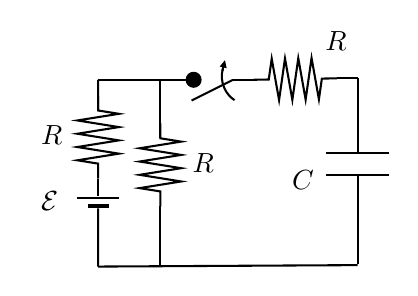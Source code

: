

\tikzset{every picture/.style={line width=0.75pt}} %set default line width to 0.75pt        

\begin{tikzpicture}[x=0.75pt,y=0.75pt,yscale=-1,xscale=1]
%uncomment if require: \path (0,132); %set diagram left start at 0, and has height of 132

%Straight Lines [id:da5284300597770297] 
\draw    (30,89) -- (30.01,117) ;
%Straight Lines [id:da8080845996289014] 
\draw    (30.01,27) -- (76.01,27) ;
\draw [shift={(76.01,27)}, rotate = 0] [color={rgb, 255:red, 0; green, 0; blue, 0 }  ][fill={rgb, 255:red, 0; green, 0; blue, 0 }  ][line width=0.75]      (0, 0) circle [x radius= 3.35, y radius= 3.35]   ;
%Shape: Resistor [id:dp8493153531836644] 
\draw   (105.01,27) -- (112.2,26.87) -- (113.63,16.85) -- (117.18,36.79) -- (120.03,16.74) -- (123.58,36.68) -- (126.43,16.62) -- (129.98,36.57) -- (132.83,16.51) -- (136.38,36.45) -- (137.8,26.43) -- (145,26.3) ;
%Straight Lines [id:da028128946391895893] 
\draw    (95.01,27) -- (105.01,27) ;
%Straight Lines [id:da2555058455454102] 
\draw    (145,26.3) -- (155,26.3) ;
%Straight Lines [id:da5102685415103501] 
\draw    (20.01,84) -- (40.01,84) ;
%Straight Lines [id:da10033414997314494] 
\draw [line width=1.5]    (25.01,88) -- (35.01,88) ;
%Straight Lines [id:da22873778711306847] 
\draw    (30.01,27) -- (30,41.8) ;
%Straight Lines [id:da6968782624598779] 
\draw    (95.01,27) -- (75.01,37) ;
%Shape: Arc [id:dp23370739223248438] 
\draw  [draw opacity=0] (95.72,36.82) .. controls (93.71,35.49) and (92.03,33.61) .. (90.92,31.27) .. controls (89.42,28.12) and (89.23,24.68) .. (90.12,21.57) -- (103.36,25.36) -- cycle ; \draw   (95.72,36.82) .. controls (93.71,35.49) and (92.03,33.61) .. (90.92,31.27) .. controls (89.42,28.12) and (89.23,24.68) .. (90.12,21.57) ;  
%Straight Lines [id:da8214617203806691] 
\draw    (90.39,20.48) -- (89.83,22.71) ;
\draw [shift={(91.12,17.57)}, rotate = 104] [fill={rgb, 255:red, 0; green, 0; blue, 0 }  ][line width=0.08]  [draw opacity=0] (3.57,-1.72) -- (0,0) -- (3.57,1.72) -- cycle    ;
%Straight Lines [id:da5970328381667953] 
\draw    (30.01,117) -- (155,116.3) ;
%Shape: Resistor [id:dp7636901778703458] 
\draw   (60,48) -- (60,55.2) -- (70,56.8) -- (50,60) -- (70,63.2) -- (50,66.4) -- (70,69.6) -- (50,72.8) -- (70,76) -- (50,79.2) -- (60,80.8) -- (60,88) ;
%Straight Lines [id:da7754838009425478] 
\draw    (60,88) -- (60,117) ;
%Straight Lines [id:da1932685619633996] 
\draw    (60,27) -- (60,55.2) ;
%Straight Lines [id:da5874139525052327] 
\draw    (30,74.6) -- (30,83) ;
%Shape: Resistor [id:dp12780839560321078] 
\draw   (30,34.6) -- (30,41.8) -- (40,43.4) -- (20,46.6) -- (40,49.8) -- (20,53) -- (40,56.2) -- (20,59.4) -- (40,62.6) -- (20,65.8) -- (30,67.4) -- (30,74.6) ;
%Shape: Contact [id:dp33938944783427116] 
\draw   (155,54.2) -- (155,62.2) (155,80.87) -- (155,72.87) (170,62.2) -- (140,62.2) (170,72.87) -- (140,72.87) ;
%Straight Lines [id:da11840524191307011] 
\draw    (155,80.87) -- (155,116) ;
%Straight Lines [id:da9057814699128477] 
\draw    (155,26) -- (155,54.2) ;

% Text Node
\draw (138.01,2.4) node [anchor=north west][inner sep=0.75pt]    {$R$};
% Text Node
\draw (74,61) node [anchor=north west][inner sep=0.75pt]    {$R$};
% Text Node
\draw (1,79.4) node [anchor=north west][inner sep=0.75pt]    {$\mathcal{E}$};
% Text Node
\draw (1,47.4) node [anchor=north west][inner sep=0.75pt]    {$R$};
% Text Node
\draw (122.01,69.1) node [anchor=north west][inner sep=0.75pt]    {$C$};


\end{tikzpicture}
